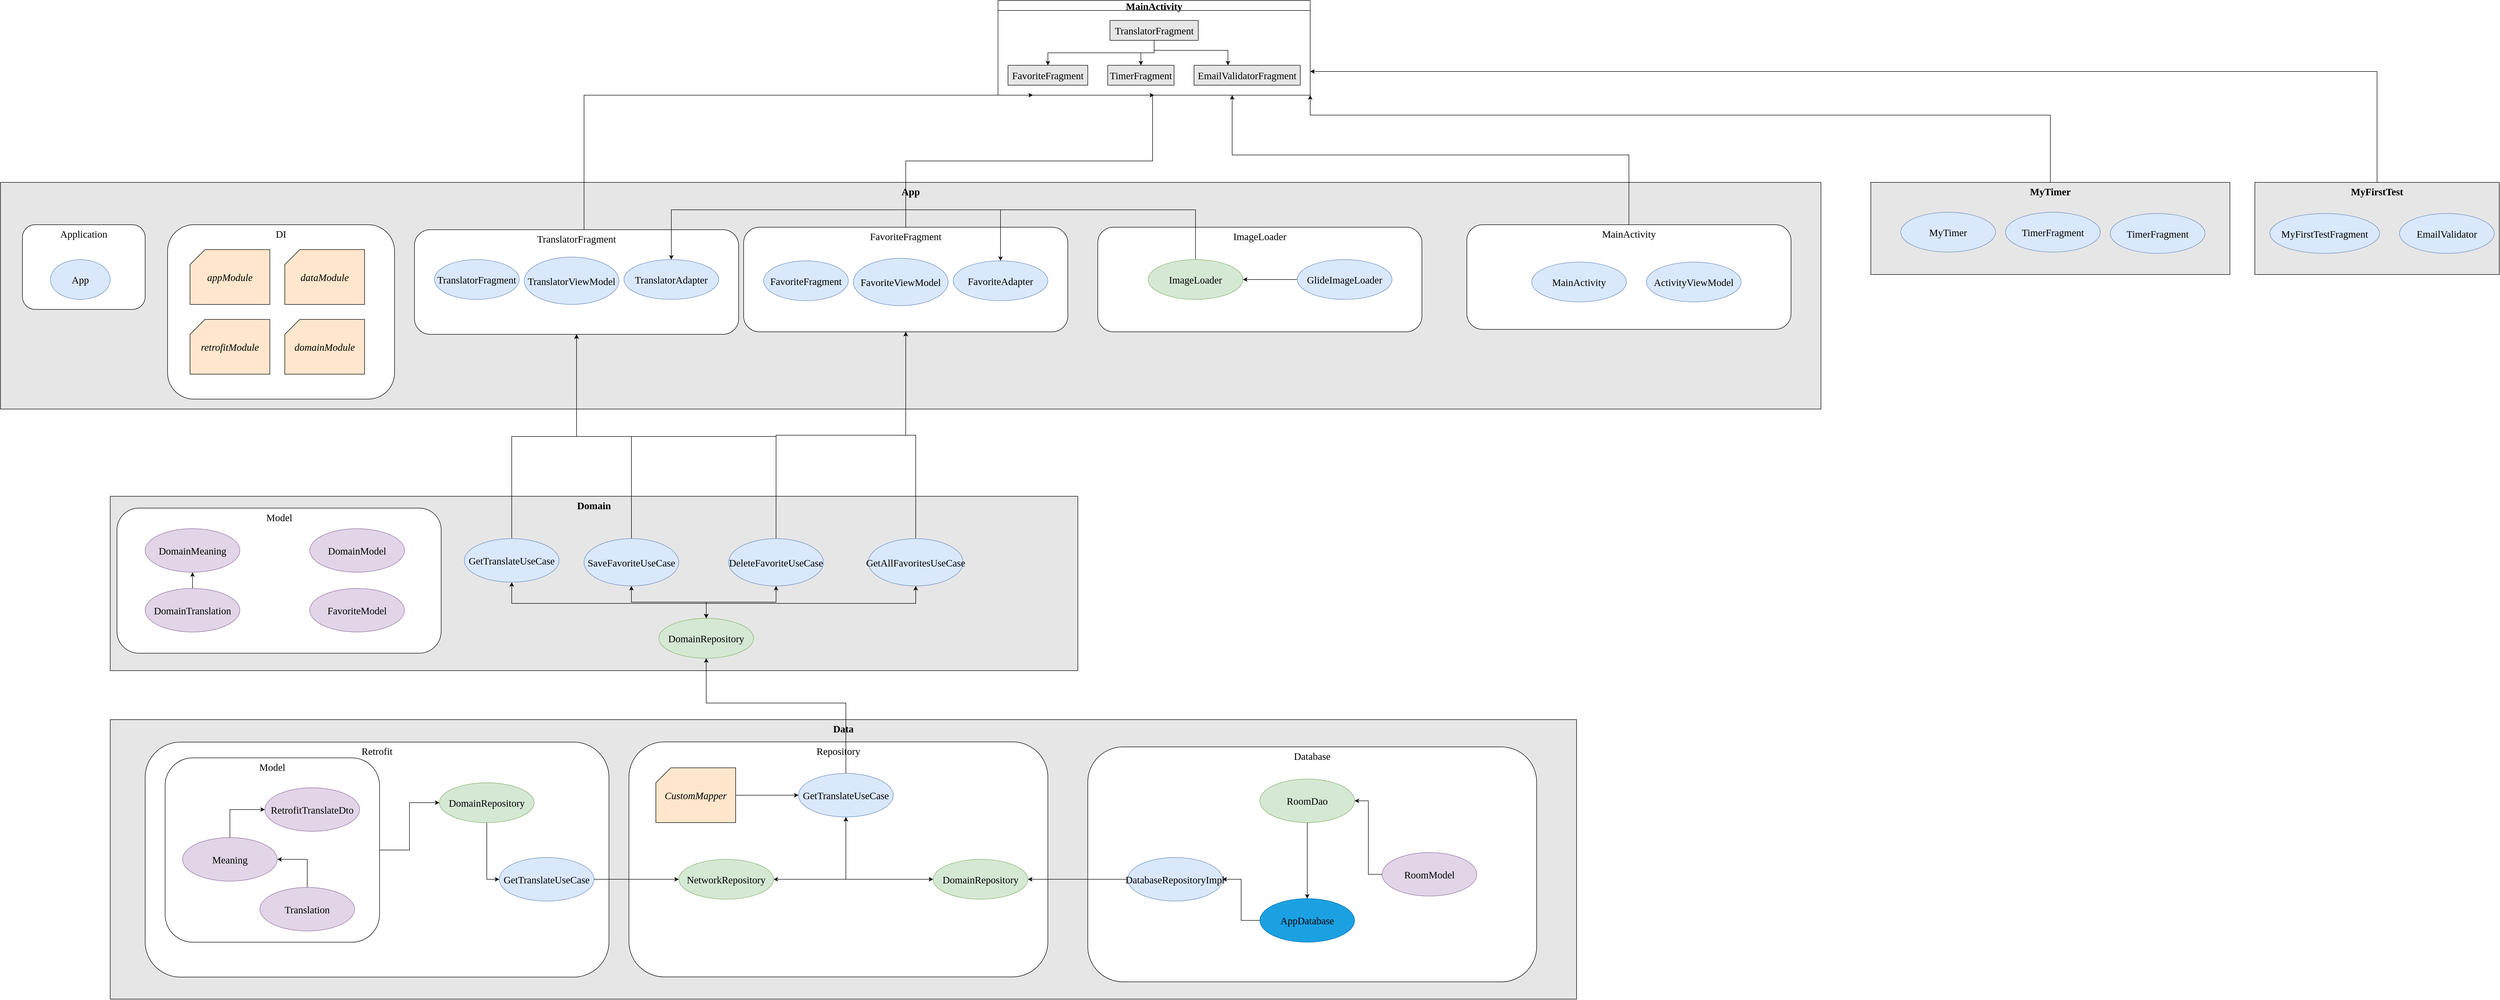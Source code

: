 <mxfile version="16.5.1" type="device"><diagram id="92ikUa6rzXuhu6g8R1mI" name="Страница 1"><mxGraphModel dx="3448" dy="3437" grid="1" gridSize="10" guides="1" tooltips="1" connect="1" arrows="1" fold="1" page="1" pageScale="1" pageWidth="827" pageHeight="1169" math="0" shadow="0"><root><mxCell id="0"/><mxCell id="1" parent="0"/><mxCell id="iOkIdsyl_SsvX38HtbD8-1" value="App" style="rounded=0;whiteSpace=wrap;html=1;fontFamily=Times New Roman;fontStyle=1;fontSize=20;verticalAlign=top;fillColor=#E6E6E6;" vertex="1" parent="1"><mxGeometry x="180" y="75" width="3650" height="455" as="geometry"/></mxCell><mxCell id="iOkIdsyl_SsvX38HtbD8-63" style="edgeStyle=orthogonalEdgeStyle;rounded=0;orthogonalLoop=1;jettySize=auto;html=1;entryX=1;entryY=1;entryDx=0;entryDy=0;fontFamily=Times New Roman;fontSize=20;fontColor=default;" edge="1" parent="1" source="iOkIdsyl_SsvX38HtbD8-2" target="iOkIdsyl_SsvX38HtbD8-47"><mxGeometry relative="1" as="geometry"><Array as="points"><mxPoint x="4290" y="-60"/><mxPoint x="2806" y="-60"/></Array></mxGeometry></mxCell><mxCell id="iOkIdsyl_SsvX38HtbD8-2" value="MyTimer" style="rounded=0;whiteSpace=wrap;html=1;fontFamily=Times New Roman;fontStyle=1;fontSize=20;verticalAlign=top;fillColor=#E6E6E6;" vertex="1" parent="1"><mxGeometry x="3930" y="75" width="720" height="185" as="geometry"/></mxCell><mxCell id="iOkIdsyl_SsvX38HtbD8-3" value="Domain" style="rounded=0;whiteSpace=wrap;html=1;fontFamily=Times New Roman;fontStyle=1;fontSize=20;verticalAlign=top;fillColor=#E6E6E6;" vertex="1" parent="1"><mxGeometry x="400" y="705" width="1940" height="350" as="geometry"/></mxCell><mxCell id="iOkIdsyl_SsvX38HtbD8-7" value="Application" style="rounded=1;whiteSpace=wrap;html=1;fontFamily=Times New Roman;fontSize=20;verticalAlign=top;" vertex="1" parent="1"><mxGeometry x="224" y="160" width="246" height="170" as="geometry"/></mxCell><mxCell id="iOkIdsyl_SsvX38HtbD8-8" value="App" style="ellipse;whiteSpace=wrap;html=1;fontFamily=Times New Roman;fontSize=20;fillColor=#dae8fc;strokeColor=#6c8ebf;" vertex="1" parent="1"><mxGeometry x="280" y="230" width="120" height="80" as="geometry"/></mxCell><mxCell id="iOkIdsyl_SsvX38HtbD8-10" value="DI" style="rounded=1;whiteSpace=wrap;html=1;fontFamily=Times New Roman;fontSize=20;verticalAlign=top;" vertex="1" parent="1"><mxGeometry x="515" y="160" width="455" height="350" as="geometry"/></mxCell><mxCell id="iOkIdsyl_SsvX38HtbD8-14" value="&lt;div style=&quot;font-size: 20px;&quot;&gt;&lt;span style=&quot;font-style: italic; font-size: 20px;&quot;&gt;appModule&lt;/span&gt;&lt;/div&gt;" style="shape=card;whiteSpace=wrap;html=1;fontFamily=Times New Roman;fontSize=20;verticalAlign=middle;labelBackgroundColor=none;fontColor=default;fillColor=#FFE6CC;" vertex="1" parent="1"><mxGeometry x="560" y="210" width="160" height="110" as="geometry"/></mxCell><mxCell id="iOkIdsyl_SsvX38HtbD8-16" value="&lt;div style=&quot;font-size: 20px&quot;&gt;&lt;span style=&quot;font-style: italic ; font-size: 20px&quot;&gt;domainModule&lt;/span&gt;&lt;/div&gt;" style="shape=card;whiteSpace=wrap;html=1;fontFamily=Times New Roman;fontSize=20;verticalAlign=middle;labelBackgroundColor=none;fontColor=default;fillColor=#FFE6CC;" vertex="1" parent="1"><mxGeometry x="750" y="350" width="160" height="110" as="geometry"/></mxCell><mxCell id="iOkIdsyl_SsvX38HtbD8-17" value="&lt;div style=&quot;font-size: 20px&quot;&gt;&lt;span style=&quot;font-style: italic ; font-size: 20px&quot;&gt;dataModule&lt;/span&gt;&lt;/div&gt;" style="shape=card;whiteSpace=wrap;html=1;fontFamily=Times New Roman;fontSize=20;verticalAlign=middle;labelBackgroundColor=none;fontColor=default;fillColor=#FFE6CC;" vertex="1" parent="1"><mxGeometry x="750" y="210" width="160" height="110" as="geometry"/></mxCell><mxCell id="iOkIdsyl_SsvX38HtbD8-18" value="&lt;div style=&quot;font-size: 20px&quot;&gt;&lt;span style=&quot;font-style: italic ; font-size: 20px&quot;&gt;retrofitModule&lt;/span&gt;&lt;/div&gt;" style="shape=card;whiteSpace=wrap;html=1;fontFamily=Times New Roman;fontSize=20;verticalAlign=middle;labelBackgroundColor=none;fontColor=default;fillColor=#FFE6CC;" vertex="1" parent="1"><mxGeometry x="560" y="350" width="160" height="110" as="geometry"/></mxCell><mxCell id="iOkIdsyl_SsvX38HtbD8-57" style="edgeStyle=orthogonalEdgeStyle;rounded=0;orthogonalLoop=1;jettySize=auto;html=1;fontFamily=Times New Roman;fontSize=20;fontColor=default;" edge="1" parent="1" source="iOkIdsyl_SsvX38HtbD8-19"><mxGeometry relative="1" as="geometry"><mxPoint x="2250" y="-100" as="targetPoint"/><Array as="points"><mxPoint x="1350" y="-100"/></Array></mxGeometry></mxCell><mxCell id="iOkIdsyl_SsvX38HtbD8-19" value="TranslatorFragment" style="rounded=1;whiteSpace=wrap;html=1;fontFamily=Times New Roman;fontSize=20;verticalAlign=top;" vertex="1" parent="1"><mxGeometry x="1010" y="170" width="650" height="210" as="geometry"/></mxCell><mxCell id="iOkIdsyl_SsvX38HtbD8-20" value="&lt;div style=&quot;&quot;&gt;TranslatorAdapter&lt;/div&gt;" style="ellipse;whiteSpace=wrap;html=1;fontFamily=Times New Roman;fontSize=20;fillColor=#dae8fc;strokeColor=#6c8ebf;labelBackgroundColor=none;fontColor=default;" vertex="1" parent="1"><mxGeometry x="1430" y="230" width="190" height="80" as="geometry"/></mxCell><mxCell id="iOkIdsyl_SsvX38HtbD8-21" value="&lt;div style=&quot;&quot;&gt;TranslatorViewModel&lt;/div&gt;" style="ellipse;whiteSpace=wrap;html=1;fontFamily=Times New Roman;fontSize=20;fillColor=#dae8fc;strokeColor=#6c8ebf;labelBackgroundColor=none;fontColor=default;" vertex="1" parent="1"><mxGeometry x="1230" y="225" width="190" height="95" as="geometry"/></mxCell><mxCell id="iOkIdsyl_SsvX38HtbD8-22" value="&lt;div style=&quot;&quot;&gt;TranslatorFragment&lt;/div&gt;" style="ellipse;whiteSpace=wrap;html=1;fontFamily=Times New Roman;fontSize=20;fillColor=#dae8fc;strokeColor=#6c8ebf;labelBackgroundColor=none;fontColor=default;" vertex="1" parent="1"><mxGeometry x="1050" y="230" width="170" height="80" as="geometry"/></mxCell><mxCell id="iOkIdsyl_SsvX38HtbD8-58" style="edgeStyle=orthogonalEdgeStyle;rounded=0;orthogonalLoop=1;jettySize=auto;html=1;entryX=0.5;entryY=1;entryDx=0;entryDy=0;fontFamily=Times New Roman;fontSize=20;fontColor=default;" edge="1" parent="1" source="iOkIdsyl_SsvX38HtbD8-26" target="iOkIdsyl_SsvX38HtbD8-47"><mxGeometry relative="1" as="geometry"><Array as="points"><mxPoint x="1995" y="32"/><mxPoint x="2490" y="32"/><mxPoint x="2490" y="-100"/></Array></mxGeometry></mxCell><mxCell id="iOkIdsyl_SsvX38HtbD8-26" value="FavoriteFragment" style="rounded=1;whiteSpace=wrap;html=1;fontFamily=Times New Roman;fontSize=20;verticalAlign=top;" vertex="1" parent="1"><mxGeometry x="1670" y="165" width="650" height="210" as="geometry"/></mxCell><mxCell id="iOkIdsyl_SsvX38HtbD8-23" value="&lt;div style=&quot;&quot;&gt;FavoriteAdapter&lt;/div&gt;" style="ellipse;whiteSpace=wrap;html=1;fontFamily=Times New Roman;fontSize=20;fillColor=#dae8fc;strokeColor=#6c8ebf;labelBackgroundColor=none;fontColor=default;verticalAlign=middle;" vertex="1" parent="1"><mxGeometry x="2090" y="232.5" width="190" height="80" as="geometry"/></mxCell><mxCell id="iOkIdsyl_SsvX38HtbD8-24" value="&lt;div style=&quot;&quot;&gt;FavoriteViewModel&lt;/div&gt;" style="ellipse;whiteSpace=wrap;html=1;fontFamily=Times New Roman;fontSize=20;fillColor=#dae8fc;strokeColor=#6c8ebf;labelBackgroundColor=none;fontColor=default;verticalAlign=middle;" vertex="1" parent="1"><mxGeometry x="1890" y="227.5" width="190" height="95" as="geometry"/></mxCell><mxCell id="iOkIdsyl_SsvX38HtbD8-25" value="&lt;div style=&quot;&quot;&gt;FavoriteFragment&lt;/div&gt;" style="ellipse;whiteSpace=wrap;html=1;fontFamily=Times New Roman;fontSize=20;fillColor=#dae8fc;strokeColor=#6c8ebf;labelBackgroundColor=none;fontColor=default;verticalAlign=middle;" vertex="1" parent="1"><mxGeometry x="1710" y="232.5" width="170" height="80" as="geometry"/></mxCell><mxCell id="iOkIdsyl_SsvX38HtbD8-27" value="ImageLoader" style="rounded=1;whiteSpace=wrap;html=1;fontFamily=Times New Roman;fontSize=20;verticalAlign=top;" vertex="1" parent="1"><mxGeometry x="2380" y="165" width="650" height="210" as="geometry"/></mxCell><mxCell id="iOkIdsyl_SsvX38HtbD8-31" style="edgeStyle=orthogonalEdgeStyle;rounded=0;orthogonalLoop=1;jettySize=auto;html=1;entryX=0.5;entryY=0;entryDx=0;entryDy=0;fontFamily=Times New Roman;fontSize=20;fontColor=default;" edge="1" parent="1" source="iOkIdsyl_SsvX38HtbD8-28" target="iOkIdsyl_SsvX38HtbD8-23"><mxGeometry relative="1" as="geometry"><Array as="points"><mxPoint x="2576" y="130"/><mxPoint x="2185" y="130"/></Array></mxGeometry></mxCell><mxCell id="iOkIdsyl_SsvX38HtbD8-32" style="edgeStyle=orthogonalEdgeStyle;rounded=0;orthogonalLoop=1;jettySize=auto;html=1;fontFamily=Times New Roman;fontSize=20;fontColor=default;" edge="1" parent="1" source="iOkIdsyl_SsvX38HtbD8-28" target="iOkIdsyl_SsvX38HtbD8-20"><mxGeometry relative="1" as="geometry"><Array as="points"><mxPoint x="2576" y="130"/><mxPoint x="1525" y="130"/></Array></mxGeometry></mxCell><mxCell id="iOkIdsyl_SsvX38HtbD8-28" value="&lt;div style=&quot;&quot;&gt;ImageLoader&lt;/div&gt;" style="ellipse;whiteSpace=wrap;html=1;fontFamily=Times New Roman;fontSize=20;fillColor=#d5e8d4;strokeColor=#82b366;labelBackgroundColor=none;verticalAlign=middle;" vertex="1" parent="1"><mxGeometry x="2481" y="230" width="190" height="80" as="geometry"/></mxCell><mxCell id="iOkIdsyl_SsvX38HtbD8-30" style="edgeStyle=orthogonalEdgeStyle;rounded=0;orthogonalLoop=1;jettySize=auto;html=1;fontFamily=Times New Roman;fontSize=20;fontColor=default;" edge="1" parent="1" source="iOkIdsyl_SsvX38HtbD8-29" target="iOkIdsyl_SsvX38HtbD8-28"><mxGeometry relative="1" as="geometry"/></mxCell><mxCell id="iOkIdsyl_SsvX38HtbD8-29" value="&lt;div style=&quot;&quot;&gt;GlideImageLoader&lt;/div&gt;" style="ellipse;whiteSpace=wrap;html=1;fontFamily=Times New Roman;fontSize=20;fillColor=#dae8fc;strokeColor=#6c8ebf;labelBackgroundColor=none;fontColor=default;verticalAlign=middle;" vertex="1" parent="1"><mxGeometry x="2780" y="230" width="190" height="80" as="geometry"/></mxCell><mxCell id="iOkIdsyl_SsvX38HtbD8-59" style="edgeStyle=orthogonalEdgeStyle;rounded=0;orthogonalLoop=1;jettySize=auto;html=1;entryX=0.75;entryY=1;entryDx=0;entryDy=0;fontFamily=Times New Roman;fontSize=20;fontColor=default;" edge="1" parent="1" source="iOkIdsyl_SsvX38HtbD8-33" target="iOkIdsyl_SsvX38HtbD8-47"><mxGeometry relative="1" as="geometry"><Array as="points"><mxPoint x="3445" y="20"/><mxPoint x="2650" y="20"/></Array></mxGeometry></mxCell><mxCell id="iOkIdsyl_SsvX38HtbD8-33" value="MainActivity" style="rounded=1;whiteSpace=wrap;html=1;fontFamily=Times New Roman;fontSize=20;verticalAlign=top;" vertex="1" parent="1"><mxGeometry x="3120" y="160" width="650" height="210" as="geometry"/></mxCell><mxCell id="iOkIdsyl_SsvX38HtbD8-34" value="&lt;div style=&quot;&quot;&gt;MainActivity&lt;/div&gt;" style="ellipse;whiteSpace=wrap;html=1;fontFamily=Times New Roman;fontSize=20;fillColor=#dae8fc;strokeColor=#6c8ebf;labelBackgroundColor=none;fontColor=default;verticalAlign=middle;" vertex="1" parent="1"><mxGeometry x="3250" y="235" width="190" height="80" as="geometry"/></mxCell><mxCell id="iOkIdsyl_SsvX38HtbD8-35" value="&lt;div style=&quot;&quot;&gt;ActivityViewModel&lt;/div&gt;" style="ellipse;whiteSpace=wrap;html=1;fontFamily=Times New Roman;fontSize=20;fillColor=#dae8fc;strokeColor=#6c8ebf;labelBackgroundColor=none;fontColor=default;verticalAlign=middle;" vertex="1" parent="1"><mxGeometry x="3480" y="235" width="190" height="80" as="geometry"/></mxCell><mxCell id="iOkIdsyl_SsvX38HtbD8-47" value="MainActivity" style="swimlane;startSize=20;horizontal=1;childLayout=treeLayout;horizontalTree=0;resizable=0;containerType=tree;labelBackgroundColor=none;fontFamily=Times New Roman;fontSize=20;fontColor=default;" vertex="1" parent="1"><mxGeometry x="2180" y="-290" width="626" height="190" as="geometry"/></mxCell><mxCell id="iOkIdsyl_SsvX38HtbD8-54" style="edgeStyle=orthogonalEdgeStyle;rounded=0;orthogonalLoop=1;jettySize=auto;html=1;fontFamily=Times New Roman;fontSize=20;fontColor=default;" edge="1" parent="iOkIdsyl_SsvX38HtbD8-47" source="iOkIdsyl_SsvX38HtbD8-48" target="iOkIdsyl_SsvX38HtbD8-53"><mxGeometry relative="1" as="geometry"><Array as="points"><mxPoint x="313" y="100"/><mxPoint x="461" y="100"/></Array></mxGeometry></mxCell><mxCell id="iOkIdsyl_SsvX38HtbD8-48" value="TranslatorFragment" style="whiteSpace=wrap;html=1;labelBackgroundColor=none;fontFamily=Times New Roman;fontSize=20;fontColor=default;fillColor=#E6E6E6;" vertex="1" parent="iOkIdsyl_SsvX38HtbD8-47"><mxGeometry x="224.5" y="40" width="177" height="40" as="geometry"/></mxCell><mxCell id="iOkIdsyl_SsvX38HtbD8-49" value="FavoriteFragment" style="whiteSpace=wrap;html=1;labelBackgroundColor=none;fontFamily=Times New Roman;fontSize=20;fontColor=default;fillColor=#E6E6E6;" vertex="1" parent="iOkIdsyl_SsvX38HtbD8-47"><mxGeometry x="20" y="130" width="160" height="40" as="geometry"/></mxCell><mxCell id="iOkIdsyl_SsvX38HtbD8-50" value="" style="edgeStyle=elbowEdgeStyle;elbow=vertical;html=1;rounded=0;fontFamily=Times New Roman;fontSize=20;fontColor=default;" edge="1" parent="iOkIdsyl_SsvX38HtbD8-47" source="iOkIdsyl_SsvX38HtbD8-48" target="iOkIdsyl_SsvX38HtbD8-49"><mxGeometry relative="1" as="geometry"><Array as="points"/></mxGeometry></mxCell><mxCell id="iOkIdsyl_SsvX38HtbD8-51" value="TimerFragment" style="whiteSpace=wrap;html=1;labelBackgroundColor=none;fontFamily=Times New Roman;fontSize=20;fontColor=default;fillColor=#E6E6E6;" vertex="1" parent="iOkIdsyl_SsvX38HtbD8-47"><mxGeometry x="220" y="130" width="133" height="40" as="geometry"/></mxCell><mxCell id="iOkIdsyl_SsvX38HtbD8-52" value="" style="edgeStyle=elbowEdgeStyle;elbow=vertical;html=1;rounded=0;fontFamily=Times New Roman;fontSize=20;fontColor=default;" edge="1" parent="iOkIdsyl_SsvX38HtbD8-47" source="iOkIdsyl_SsvX38HtbD8-48" target="iOkIdsyl_SsvX38HtbD8-51"><mxGeometry relative="1" as="geometry"/></mxCell><mxCell id="iOkIdsyl_SsvX38HtbD8-53" value="EmailValidatorFragment" style="whiteSpace=wrap;html=1;labelBackgroundColor=none;fontFamily=Times New Roman;fontSize=20;fontColor=default;fillColor=#E6E6E6;" vertex="1" parent="iOkIdsyl_SsvX38HtbD8-47"><mxGeometry x="393" y="130" width="213" height="40" as="geometry"/></mxCell><mxCell id="iOkIdsyl_SsvX38HtbD8-60" value="&lt;div style=&quot;&quot;&gt;MyTimer&lt;/div&gt;" style="ellipse;whiteSpace=wrap;html=1;fontFamily=Times New Roman;fontSize=20;fillColor=#dae8fc;strokeColor=#6c8ebf;labelBackgroundColor=none;fontColor=default;verticalAlign=middle;" vertex="1" parent="1"><mxGeometry x="3990" y="135" width="190" height="80" as="geometry"/></mxCell><mxCell id="iOkIdsyl_SsvX38HtbD8-61" value="&lt;div style=&quot;&quot;&gt;TimerFragment&lt;/div&gt;" style="ellipse;whiteSpace=wrap;html=1;fontFamily=Times New Roman;fontSize=20;fillColor=#dae8fc;strokeColor=#6c8ebf;labelBackgroundColor=none;fontColor=default;verticalAlign=middle;" vertex="1" parent="1"><mxGeometry x="4200" y="135" width="190" height="80" as="geometry"/></mxCell><mxCell id="iOkIdsyl_SsvX38HtbD8-62" value="&lt;div style=&quot;&quot;&gt;TimerFragment&lt;/div&gt;" style="ellipse;whiteSpace=wrap;html=1;fontFamily=Times New Roman;fontSize=20;fillColor=#dae8fc;strokeColor=#6c8ebf;labelBackgroundColor=none;fontColor=default;verticalAlign=middle;" vertex="1" parent="1"><mxGeometry x="4410" y="137.5" width="190" height="80" as="geometry"/></mxCell><mxCell id="iOkIdsyl_SsvX38HtbD8-68" style="edgeStyle=orthogonalEdgeStyle;rounded=0;orthogonalLoop=1;jettySize=auto;html=1;entryX=1;entryY=0.75;entryDx=0;entryDy=0;fontFamily=Times New Roman;fontSize=20;fontColor=default;" edge="1" parent="1" source="iOkIdsyl_SsvX38HtbD8-64" target="iOkIdsyl_SsvX38HtbD8-47"><mxGeometry relative="1" as="geometry"><Array as="points"><mxPoint x="4945" y="-147"/></Array></mxGeometry></mxCell><mxCell id="iOkIdsyl_SsvX38HtbD8-64" value="MyFirstTest" style="rounded=0;whiteSpace=wrap;html=1;fontFamily=Times New Roman;fontStyle=1;fontSize=20;verticalAlign=top;fillColor=#E6E6E6;" vertex="1" parent="1"><mxGeometry x="4700" y="75" width="490" height="185" as="geometry"/></mxCell><mxCell id="iOkIdsyl_SsvX38HtbD8-65" value="&lt;div style=&quot;&quot;&gt;MyFirstTestFragment&lt;/div&gt;" style="ellipse;whiteSpace=wrap;html=1;fontFamily=Times New Roman;fontSize=20;fillColor=#dae8fc;strokeColor=#6c8ebf;labelBackgroundColor=none;fontColor=default;verticalAlign=middle;" vertex="1" parent="1"><mxGeometry x="4730" y="137.5" width="220" height="80" as="geometry"/></mxCell><mxCell id="iOkIdsyl_SsvX38HtbD8-66" value="&lt;div style=&quot;&quot;&gt;EmailValidator&lt;/div&gt;" style="ellipse;whiteSpace=wrap;html=1;fontFamily=Times New Roman;fontSize=20;fillColor=#dae8fc;strokeColor=#6c8ebf;labelBackgroundColor=none;fontColor=default;verticalAlign=middle;" vertex="1" parent="1"><mxGeometry x="4990" y="137.5" width="190" height="80" as="geometry"/></mxCell><mxCell id="iOkIdsyl_SsvX38HtbD8-69" value="&lt;div style=&quot;&quot;&gt;DomainRepository&lt;/div&gt;" style="ellipse;whiteSpace=wrap;html=1;fontFamily=Times New Roman;fontSize=20;fillColor=#d5e8d4;strokeColor=#82b366;labelBackgroundColor=none;verticalAlign=middle;fontColor=default;" vertex="1" parent="1"><mxGeometry x="1500" y="950" width="190" height="80" as="geometry"/></mxCell><mxCell id="iOkIdsyl_SsvX38HtbD8-78" style="edgeStyle=orthogonalEdgeStyle;rounded=0;orthogonalLoop=1;jettySize=auto;html=1;fontFamily=Times New Roman;fontSize=20;fontColor=default;" edge="1" parent="1" source="iOkIdsyl_SsvX38HtbD8-70" target="iOkIdsyl_SsvX38HtbD8-19"><mxGeometry relative="1" as="geometry"/></mxCell><mxCell id="iOkIdsyl_SsvX38HtbD8-79" style="edgeStyle=orthogonalEdgeStyle;rounded=0;orthogonalLoop=1;jettySize=auto;html=1;fontFamily=Times New Roman;fontSize=20;fontColor=default;" edge="1" parent="1" source="iOkIdsyl_SsvX38HtbD8-70" target="iOkIdsyl_SsvX38HtbD8-26"><mxGeometry relative="1" as="geometry"/></mxCell><mxCell id="iOkIdsyl_SsvX38HtbD8-89" style="edgeStyle=orthogonalEdgeStyle;rounded=0;orthogonalLoop=1;jettySize=auto;html=1;fontFamily=Times New Roman;fontSize=20;fontColor=default;startArrow=classic;startFill=1;" edge="1" parent="1" source="iOkIdsyl_SsvX38HtbD8-70" target="iOkIdsyl_SsvX38HtbD8-69"><mxGeometry relative="1" as="geometry"/></mxCell><mxCell id="iOkIdsyl_SsvX38HtbD8-70" value="&lt;div style=&quot;&quot;&gt;DeleteFavoriteUseCase&lt;/div&gt;" style="ellipse;whiteSpace=wrap;html=1;fontFamily=Times New Roman;fontSize=20;fillColor=#dae8fc;strokeColor=#6c8ebf;labelBackgroundColor=none;fontColor=default;" vertex="1" parent="1"><mxGeometry x="1640" y="790" width="190" height="95" as="geometry"/></mxCell><mxCell id="iOkIdsyl_SsvX38HtbD8-76" style="edgeStyle=orthogonalEdgeStyle;rounded=0;orthogonalLoop=1;jettySize=auto;html=1;fontFamily=Times New Roman;fontSize=20;fontColor=default;" edge="1" parent="1" source="iOkIdsyl_SsvX38HtbD8-71" target="iOkIdsyl_SsvX38HtbD8-19"><mxGeometry relative="1" as="geometry"/></mxCell><mxCell id="iOkIdsyl_SsvX38HtbD8-88" style="edgeStyle=orthogonalEdgeStyle;rounded=0;orthogonalLoop=1;jettySize=auto;html=1;entryX=0.5;entryY=0;entryDx=0;entryDy=0;fontFamily=Times New Roman;fontSize=20;fontColor=default;startArrow=classic;startFill=1;" edge="1" parent="1" source="iOkIdsyl_SsvX38HtbD8-71" target="iOkIdsyl_SsvX38HtbD8-69"><mxGeometry relative="1" as="geometry"/></mxCell><mxCell id="iOkIdsyl_SsvX38HtbD8-71" value="&lt;div style=&quot;&quot;&gt;SaveFavoriteUseCase&lt;/div&gt;" style="ellipse;whiteSpace=wrap;html=1;fontFamily=Times New Roman;fontSize=20;fillColor=#dae8fc;strokeColor=#6c8ebf;labelBackgroundColor=none;fontColor=default;" vertex="1" parent="1"><mxGeometry x="1350" y="790" width="190" height="95" as="geometry"/></mxCell><mxCell id="iOkIdsyl_SsvX38HtbD8-75" style="edgeStyle=orthogonalEdgeStyle;rounded=0;orthogonalLoop=1;jettySize=auto;html=1;fontFamily=Times New Roman;fontSize=20;fontColor=default;" edge="1" parent="1" source="iOkIdsyl_SsvX38HtbD8-72" target="iOkIdsyl_SsvX38HtbD8-19"><mxGeometry relative="1" as="geometry"/></mxCell><mxCell id="iOkIdsyl_SsvX38HtbD8-87" style="edgeStyle=orthogonalEdgeStyle;rounded=0;orthogonalLoop=1;jettySize=auto;html=1;fontFamily=Times New Roman;fontSize=20;fontColor=default;startArrow=classic;startFill=1;" edge="1" parent="1" source="iOkIdsyl_SsvX38HtbD8-72" target="iOkIdsyl_SsvX38HtbD8-69"><mxGeometry relative="1" as="geometry"><Array as="points"><mxPoint x="1205" y="920"/><mxPoint x="1595" y="920"/></Array></mxGeometry></mxCell><mxCell id="iOkIdsyl_SsvX38HtbD8-72" value="&lt;div style=&quot;&quot;&gt;GetTranslateUseCase&lt;/div&gt;" style="ellipse;whiteSpace=wrap;html=1;fontFamily=Times New Roman;fontSize=20;fillColor=#dae8fc;strokeColor=#6c8ebf;labelBackgroundColor=none;fontColor=default;" vertex="1" parent="1"><mxGeometry x="1110" y="790" width="190" height="87.5" as="geometry"/></mxCell><mxCell id="iOkIdsyl_SsvX38HtbD8-80" style="edgeStyle=orthogonalEdgeStyle;rounded=0;orthogonalLoop=1;jettySize=auto;html=1;entryX=0.5;entryY=1;entryDx=0;entryDy=0;fontFamily=Times New Roman;fontSize=20;fontColor=default;" edge="1" parent="1" source="iOkIdsyl_SsvX38HtbD8-73" target="iOkIdsyl_SsvX38HtbD8-26"><mxGeometry relative="1" as="geometry"/></mxCell><mxCell id="iOkIdsyl_SsvX38HtbD8-90" style="edgeStyle=orthogonalEdgeStyle;rounded=0;orthogonalLoop=1;jettySize=auto;html=1;fontFamily=Times New Roman;fontSize=20;fontColor=default;startArrow=classic;startFill=1;" edge="1" parent="1" source="iOkIdsyl_SsvX38HtbD8-73" target="iOkIdsyl_SsvX38HtbD8-69"><mxGeometry relative="1" as="geometry"><Array as="points"><mxPoint x="2015" y="920"/><mxPoint x="1595" y="920"/></Array></mxGeometry></mxCell><mxCell id="iOkIdsyl_SsvX38HtbD8-73" value="&lt;div style=&quot;&quot;&gt;GetAllFavoritesUseCase&lt;/div&gt;" style="ellipse;whiteSpace=wrap;html=1;fontFamily=Times New Roman;fontSize=20;fillColor=#dae8fc;strokeColor=#6c8ebf;labelBackgroundColor=none;fontColor=default;" vertex="1" parent="1"><mxGeometry x="1920" y="790" width="190" height="95" as="geometry"/></mxCell><mxCell id="iOkIdsyl_SsvX38HtbD8-81" value="Model" style="rounded=1;whiteSpace=wrap;html=1;fontFamily=Times New Roman;fontSize=20;verticalAlign=top;" vertex="1" parent="1"><mxGeometry x="413.5" y="728.75" width="650" height="291.25" as="geometry"/></mxCell><mxCell id="iOkIdsyl_SsvX38HtbD8-82" value="&lt;div style=&quot;&quot;&gt;DomainMeaning&lt;/div&gt;" style="ellipse;whiteSpace=wrap;html=1;fontFamily=Times New Roman;fontSize=20;fillColor=#e1d5e7;strokeColor=#9673a6;labelBackgroundColor=none;" vertex="1" parent="1"><mxGeometry x="470" y="770" width="190" height="87.5" as="geometry"/></mxCell><mxCell id="iOkIdsyl_SsvX38HtbD8-83" value="&lt;div style=&quot;&quot;&gt;DomainModel&lt;/div&gt;" style="ellipse;whiteSpace=wrap;html=1;fontFamily=Times New Roman;fontSize=20;fillColor=#e1d5e7;strokeColor=#9673a6;labelBackgroundColor=none;" vertex="1" parent="1"><mxGeometry x="800" y="770" width="190" height="87.5" as="geometry"/></mxCell><mxCell id="iOkIdsyl_SsvX38HtbD8-84" value="&lt;div style=&quot;&quot;&gt;FavoriteModel&lt;/div&gt;" style="ellipse;whiteSpace=wrap;html=1;fontFamily=Times New Roman;fontSize=20;fillColor=#e1d5e7;strokeColor=#9673a6;labelBackgroundColor=none;" vertex="1" parent="1"><mxGeometry x="800" y="890" width="190" height="87.5" as="geometry"/></mxCell><mxCell id="iOkIdsyl_SsvX38HtbD8-86" style="edgeStyle=orthogonalEdgeStyle;rounded=0;orthogonalLoop=1;jettySize=auto;html=1;fontFamily=Times New Roman;fontSize=20;fontColor=default;" edge="1" parent="1" source="iOkIdsyl_SsvX38HtbD8-85" target="iOkIdsyl_SsvX38HtbD8-82"><mxGeometry relative="1" as="geometry"/></mxCell><mxCell id="iOkIdsyl_SsvX38HtbD8-85" value="&lt;div style=&quot;&quot;&gt;DomainTranslation&lt;/div&gt;" style="ellipse;whiteSpace=wrap;html=1;fontFamily=Times New Roman;fontSize=20;fillColor=#e1d5e7;strokeColor=#9673a6;labelBackgroundColor=none;" vertex="1" parent="1"><mxGeometry x="470" y="890" width="190" height="87.5" as="geometry"/></mxCell><mxCell id="iOkIdsyl_SsvX38HtbD8-91" value="Data" style="rounded=0;whiteSpace=wrap;html=1;fontFamily=Times New Roman;fontStyle=1;fontSize=20;verticalAlign=top;fillColor=#E6E6E6;" vertex="1" parent="1"><mxGeometry x="400" y="1153.25" width="2940" height="561" as="geometry"/></mxCell><mxCell id="iOkIdsyl_SsvX38HtbD8-93" value="Retrofit" style="rounded=1;whiteSpace=wrap;html=1;fontFamily=Times New Roman;fontSize=20;verticalAlign=top;" vertex="1" parent="1"><mxGeometry x="470" y="1198.37" width="930" height="471.63" as="geometry"/></mxCell><mxCell id="iOkIdsyl_SsvX38HtbD8-102" style="edgeStyle=orthogonalEdgeStyle;rounded=0;orthogonalLoop=1;jettySize=auto;html=1;entryX=0;entryY=0.5;entryDx=0;entryDy=0;fontFamily=Times New Roman;fontSize=20;fontColor=default;startArrow=none;startFill=0;" edge="1" parent="1" source="iOkIdsyl_SsvX38HtbD8-94" target="iOkIdsyl_SsvX38HtbD8-95"><mxGeometry relative="1" as="geometry"/></mxCell><mxCell id="iOkIdsyl_SsvX38HtbD8-94" value="&lt;div style=&quot;&quot;&gt;DomainRepository&lt;/div&gt;" style="ellipse;whiteSpace=wrap;html=1;fontFamily=Times New Roman;fontSize=20;fillColor=#d5e8d4;strokeColor=#82b366;labelBackgroundColor=none;verticalAlign=middle;fontColor=default;" vertex="1" parent="1"><mxGeometry x="1060" y="1280" width="190" height="80" as="geometry"/></mxCell><mxCell id="iOkIdsyl_SsvX38HtbD8-95" value="&lt;div style=&quot;&quot;&gt;GetTranslateUseCase&lt;/div&gt;" style="ellipse;whiteSpace=wrap;html=1;fontFamily=Times New Roman;fontSize=20;fillColor=#dae8fc;strokeColor=#6c8ebf;labelBackgroundColor=none;fontColor=default;" vertex="1" parent="1"><mxGeometry x="1180" y="1430" width="190" height="87.5" as="geometry"/></mxCell><mxCell id="iOkIdsyl_SsvX38HtbD8-103" style="edgeStyle=orthogonalEdgeStyle;rounded=0;orthogonalLoop=1;jettySize=auto;html=1;fontFamily=Times New Roman;fontSize=20;fontColor=default;startArrow=none;startFill=0;" edge="1" parent="1" source="iOkIdsyl_SsvX38HtbD8-96" target="iOkIdsyl_SsvX38HtbD8-94"><mxGeometry relative="1" as="geometry"/></mxCell><mxCell id="iOkIdsyl_SsvX38HtbD8-96" value="Model" style="rounded=1;whiteSpace=wrap;html=1;fontFamily=Times New Roman;fontSize=20;verticalAlign=top;" vertex="1" parent="1"><mxGeometry x="510" y="1230" width="430" height="370" as="geometry"/></mxCell><mxCell id="iOkIdsyl_SsvX38HtbD8-97" value="&lt;div style=&quot;&quot;&gt;RetrofitTranslateDto&lt;/div&gt;" style="ellipse;whiteSpace=wrap;html=1;fontFamily=Times New Roman;fontSize=20;fillColor=#e1d5e7;strokeColor=#9673a6;labelBackgroundColor=none;fontColor=default;" vertex="1" parent="1"><mxGeometry x="710" y="1290" width="190" height="87.5" as="geometry"/></mxCell><mxCell id="iOkIdsyl_SsvX38HtbD8-100" style="edgeStyle=orthogonalEdgeStyle;rounded=0;orthogonalLoop=1;jettySize=auto;html=1;entryX=1;entryY=0.5;entryDx=0;entryDy=0;fontFamily=Times New Roman;fontSize=20;fontColor=default;startArrow=none;startFill=0;" edge="1" parent="1" source="iOkIdsyl_SsvX38HtbD8-98" target="iOkIdsyl_SsvX38HtbD8-99"><mxGeometry relative="1" as="geometry"/></mxCell><mxCell id="iOkIdsyl_SsvX38HtbD8-98" value="&lt;div style=&quot;&quot;&gt;Translation&lt;/div&gt;" style="ellipse;whiteSpace=wrap;html=1;fontFamily=Times New Roman;fontSize=20;fillColor=#e1d5e7;strokeColor=#9673a6;labelBackgroundColor=none;fontColor=default;" vertex="1" parent="1"><mxGeometry x="700" y="1490" width="190" height="87.5" as="geometry"/></mxCell><mxCell id="iOkIdsyl_SsvX38HtbD8-101" style="edgeStyle=orthogonalEdgeStyle;rounded=0;orthogonalLoop=1;jettySize=auto;html=1;entryX=0;entryY=0.5;entryDx=0;entryDy=0;fontFamily=Times New Roman;fontSize=20;fontColor=default;startArrow=none;startFill=0;" edge="1" parent="1" source="iOkIdsyl_SsvX38HtbD8-99" target="iOkIdsyl_SsvX38HtbD8-97"><mxGeometry relative="1" as="geometry"/></mxCell><mxCell id="iOkIdsyl_SsvX38HtbD8-99" value="&lt;div style=&quot;&quot;&gt;Meaning&lt;/div&gt;" style="ellipse;whiteSpace=wrap;html=1;fontFamily=Times New Roman;fontSize=20;fillColor=#e1d5e7;strokeColor=#9673a6;labelBackgroundColor=none;fontColor=default;" vertex="1" parent="1"><mxGeometry x="545" y="1390" width="190" height="87.5" as="geometry"/></mxCell><mxCell id="iOkIdsyl_SsvX38HtbD8-104" value="Repository" style="rounded=1;whiteSpace=wrap;html=1;fontFamily=Times New Roman;fontSize=20;verticalAlign=top;" vertex="1" parent="1"><mxGeometry x="1440" y="1197.94" width="840" height="471.63" as="geometry"/></mxCell><mxCell id="iOkIdsyl_SsvX38HtbD8-111" style="edgeStyle=orthogonalEdgeStyle;rounded=0;orthogonalLoop=1;jettySize=auto;html=1;entryX=0.5;entryY=1;entryDx=0;entryDy=0;fontFamily=Times New Roman;fontSize=20;fontColor=default;startArrow=none;startFill=0;" edge="1" parent="1" source="iOkIdsyl_SsvX38HtbD8-105" target="iOkIdsyl_SsvX38HtbD8-69"><mxGeometry relative="1" as="geometry"><Array as="points"><mxPoint x="1875" y="1120"/><mxPoint x="1595" y="1120"/></Array></mxGeometry></mxCell><mxCell id="iOkIdsyl_SsvX38HtbD8-105" value="&lt;div style=&quot;&quot;&gt;GetTranslateUseCase&lt;/div&gt;" style="ellipse;whiteSpace=wrap;html=1;fontFamily=Times New Roman;fontSize=20;fillColor=#dae8fc;strokeColor=#6c8ebf;labelBackgroundColor=none;fontColor=default;" vertex="1" parent="1"><mxGeometry x="1780" y="1261.25" width="190" height="87.5" as="geometry"/></mxCell><mxCell id="iOkIdsyl_SsvX38HtbD8-112" style="edgeStyle=orthogonalEdgeStyle;rounded=0;orthogonalLoop=1;jettySize=auto;html=1;entryX=0.5;entryY=1;entryDx=0;entryDy=0;fontFamily=Times New Roman;fontSize=20;fontColor=default;startArrow=classic;startFill=1;" edge="1" parent="1" source="iOkIdsyl_SsvX38HtbD8-106" target="iOkIdsyl_SsvX38HtbD8-105"><mxGeometry relative="1" as="geometry"/></mxCell><mxCell id="iOkIdsyl_SsvX38HtbD8-106" value="&lt;div style=&quot;&quot;&gt;NetworkRepository&lt;/div&gt;" style="ellipse;whiteSpace=wrap;html=1;fontFamily=Times New Roman;fontSize=20;fillColor=#d5e8d4;strokeColor=#82b366;labelBackgroundColor=none;verticalAlign=middle;fontColor=default;" vertex="1" parent="1"><mxGeometry x="1540" y="1433.75" width="190" height="80" as="geometry"/></mxCell><mxCell id="iOkIdsyl_SsvX38HtbD8-113" style="edgeStyle=orthogonalEdgeStyle;rounded=0;orthogonalLoop=1;jettySize=auto;html=1;entryX=0.5;entryY=1;entryDx=0;entryDy=0;fontFamily=Times New Roman;fontSize=20;fontColor=default;startArrow=classic;startFill=1;" edge="1" parent="1" source="iOkIdsyl_SsvX38HtbD8-107" target="iOkIdsyl_SsvX38HtbD8-105"><mxGeometry relative="1" as="geometry"/></mxCell><mxCell id="iOkIdsyl_SsvX38HtbD8-107" value="&lt;div style=&quot;&quot;&gt;DomainRepository&lt;/div&gt;" style="ellipse;whiteSpace=wrap;html=1;fontFamily=Times New Roman;fontSize=20;fillColor=#d5e8d4;strokeColor=#82b366;labelBackgroundColor=none;verticalAlign=middle;fontColor=default;" vertex="1" parent="1"><mxGeometry x="2050" y="1433.75" width="190" height="80" as="geometry"/></mxCell><mxCell id="iOkIdsyl_SsvX38HtbD8-109" style="edgeStyle=orthogonalEdgeStyle;rounded=0;orthogonalLoop=1;jettySize=auto;html=1;fontFamily=Times New Roman;fontSize=20;fontColor=default;startArrow=none;startFill=0;" edge="1" parent="1" source="iOkIdsyl_SsvX38HtbD8-108" target="iOkIdsyl_SsvX38HtbD8-105"><mxGeometry relative="1" as="geometry"/></mxCell><mxCell id="iOkIdsyl_SsvX38HtbD8-108" value="&lt;div style=&quot;font-size: 20px&quot;&gt;&lt;span style=&quot;font-style: italic ; font-size: 20px&quot;&gt;CustomMapper&lt;/span&gt;&lt;/div&gt;" style="shape=card;whiteSpace=wrap;html=1;fontFamily=Times New Roman;fontSize=20;verticalAlign=middle;labelBackgroundColor=none;fontColor=default;fillColor=#FFE6CC;" vertex="1" parent="1"><mxGeometry x="1494" y="1250" width="160" height="110" as="geometry"/></mxCell><mxCell id="iOkIdsyl_SsvX38HtbD8-110" style="edgeStyle=orthogonalEdgeStyle;rounded=0;orthogonalLoop=1;jettySize=auto;html=1;fontFamily=Times New Roman;fontSize=20;fontColor=default;startArrow=none;startFill=0;" edge="1" parent="1" source="iOkIdsyl_SsvX38HtbD8-95" target="iOkIdsyl_SsvX38HtbD8-106"><mxGeometry relative="1" as="geometry"/></mxCell><mxCell id="iOkIdsyl_SsvX38HtbD8-115" value="Database" style="rounded=1;whiteSpace=wrap;html=1;fontFamily=Times New Roman;fontSize=20;verticalAlign=top;" vertex="1" parent="1"><mxGeometry x="2360" y="1207.94" width="900" height="471.63" as="geometry"/></mxCell><mxCell id="iOkIdsyl_SsvX38HtbD8-122" style="edgeStyle=orthogonalEdgeStyle;rounded=0;orthogonalLoop=1;jettySize=auto;html=1;fontFamily=Times New Roman;fontSize=20;fontColor=default;startArrow=none;startFill=0;" edge="1" parent="1" source="iOkIdsyl_SsvX38HtbD8-116" target="iOkIdsyl_SsvX38HtbD8-117"><mxGeometry relative="1" as="geometry"/></mxCell><mxCell id="iOkIdsyl_SsvX38HtbD8-116" value="&lt;div style=&quot;&quot;&gt;RoomDao&lt;/div&gt;" style="ellipse;whiteSpace=wrap;html=1;fontFamily=Times New Roman;fontSize=20;fillColor=#d5e8d4;strokeColor=#82b366;labelBackgroundColor=none;fontColor=default;" vertex="1" parent="1"><mxGeometry x="2705" y="1272.5" width="190" height="87.5" as="geometry"/></mxCell><mxCell id="iOkIdsyl_SsvX38HtbD8-121" style="edgeStyle=orthogonalEdgeStyle;rounded=0;orthogonalLoop=1;jettySize=auto;html=1;fontFamily=Times New Roman;fontSize=20;fontColor=default;startArrow=none;startFill=0;" edge="1" parent="1" source="iOkIdsyl_SsvX38HtbD8-117" target="iOkIdsyl_SsvX38HtbD8-118"><mxGeometry relative="1" as="geometry"/></mxCell><mxCell id="iOkIdsyl_SsvX38HtbD8-117" value="&lt;div style=&quot;&quot;&gt;AppDatabase&lt;/div&gt;" style="ellipse;whiteSpace=wrap;html=1;fontFamily=Times New Roman;fontSize=20;fillColor=#1ba1e2;strokeColor=#006EAF;labelBackgroundColor=none;fontColor=default;" vertex="1" parent="1"><mxGeometry x="2705" y="1512.5" width="190" height="87.5" as="geometry"/></mxCell><mxCell id="iOkIdsyl_SsvX38HtbD8-120" style="edgeStyle=orthogonalEdgeStyle;rounded=0;orthogonalLoop=1;jettySize=auto;html=1;entryX=1;entryY=0.5;entryDx=0;entryDy=0;fontFamily=Times New Roman;fontSize=20;fontColor=default;startArrow=none;startFill=0;" edge="1" parent="1" source="iOkIdsyl_SsvX38HtbD8-118" target="iOkIdsyl_SsvX38HtbD8-107"><mxGeometry relative="1" as="geometry"/></mxCell><mxCell id="iOkIdsyl_SsvX38HtbD8-118" value="&lt;div style=&quot;&quot;&gt;DatabaseRepositoryImpl&lt;/div&gt;" style="ellipse;whiteSpace=wrap;html=1;fontFamily=Times New Roman;fontSize=20;fillColor=#dae8fc;strokeColor=#6c8ebf;labelBackgroundColor=none;fontColor=default;" vertex="1" parent="1"><mxGeometry x="2440" y="1430" width="190" height="87.5" as="geometry"/></mxCell><mxCell id="iOkIdsyl_SsvX38HtbD8-124" style="edgeStyle=orthogonalEdgeStyle;rounded=0;orthogonalLoop=1;jettySize=auto;html=1;entryX=1;entryY=0.5;entryDx=0;entryDy=0;fontFamily=Times New Roman;fontSize=20;fontColor=default;startArrow=none;startFill=0;" edge="1" parent="1" source="iOkIdsyl_SsvX38HtbD8-119" target="iOkIdsyl_SsvX38HtbD8-116"><mxGeometry relative="1" as="geometry"/></mxCell><mxCell id="iOkIdsyl_SsvX38HtbD8-119" value="&lt;div style=&quot;&quot;&gt;RoomModel&lt;/div&gt;" style="ellipse;whiteSpace=wrap;html=1;fontFamily=Times New Roman;fontSize=20;fillColor=#e1d5e7;strokeColor=#9673a6;labelBackgroundColor=none;fontColor=default;" vertex="1" parent="1"><mxGeometry x="2950" y="1420" width="190" height="87.5" as="geometry"/></mxCell></root></mxGraphModel></diagram></mxfile>